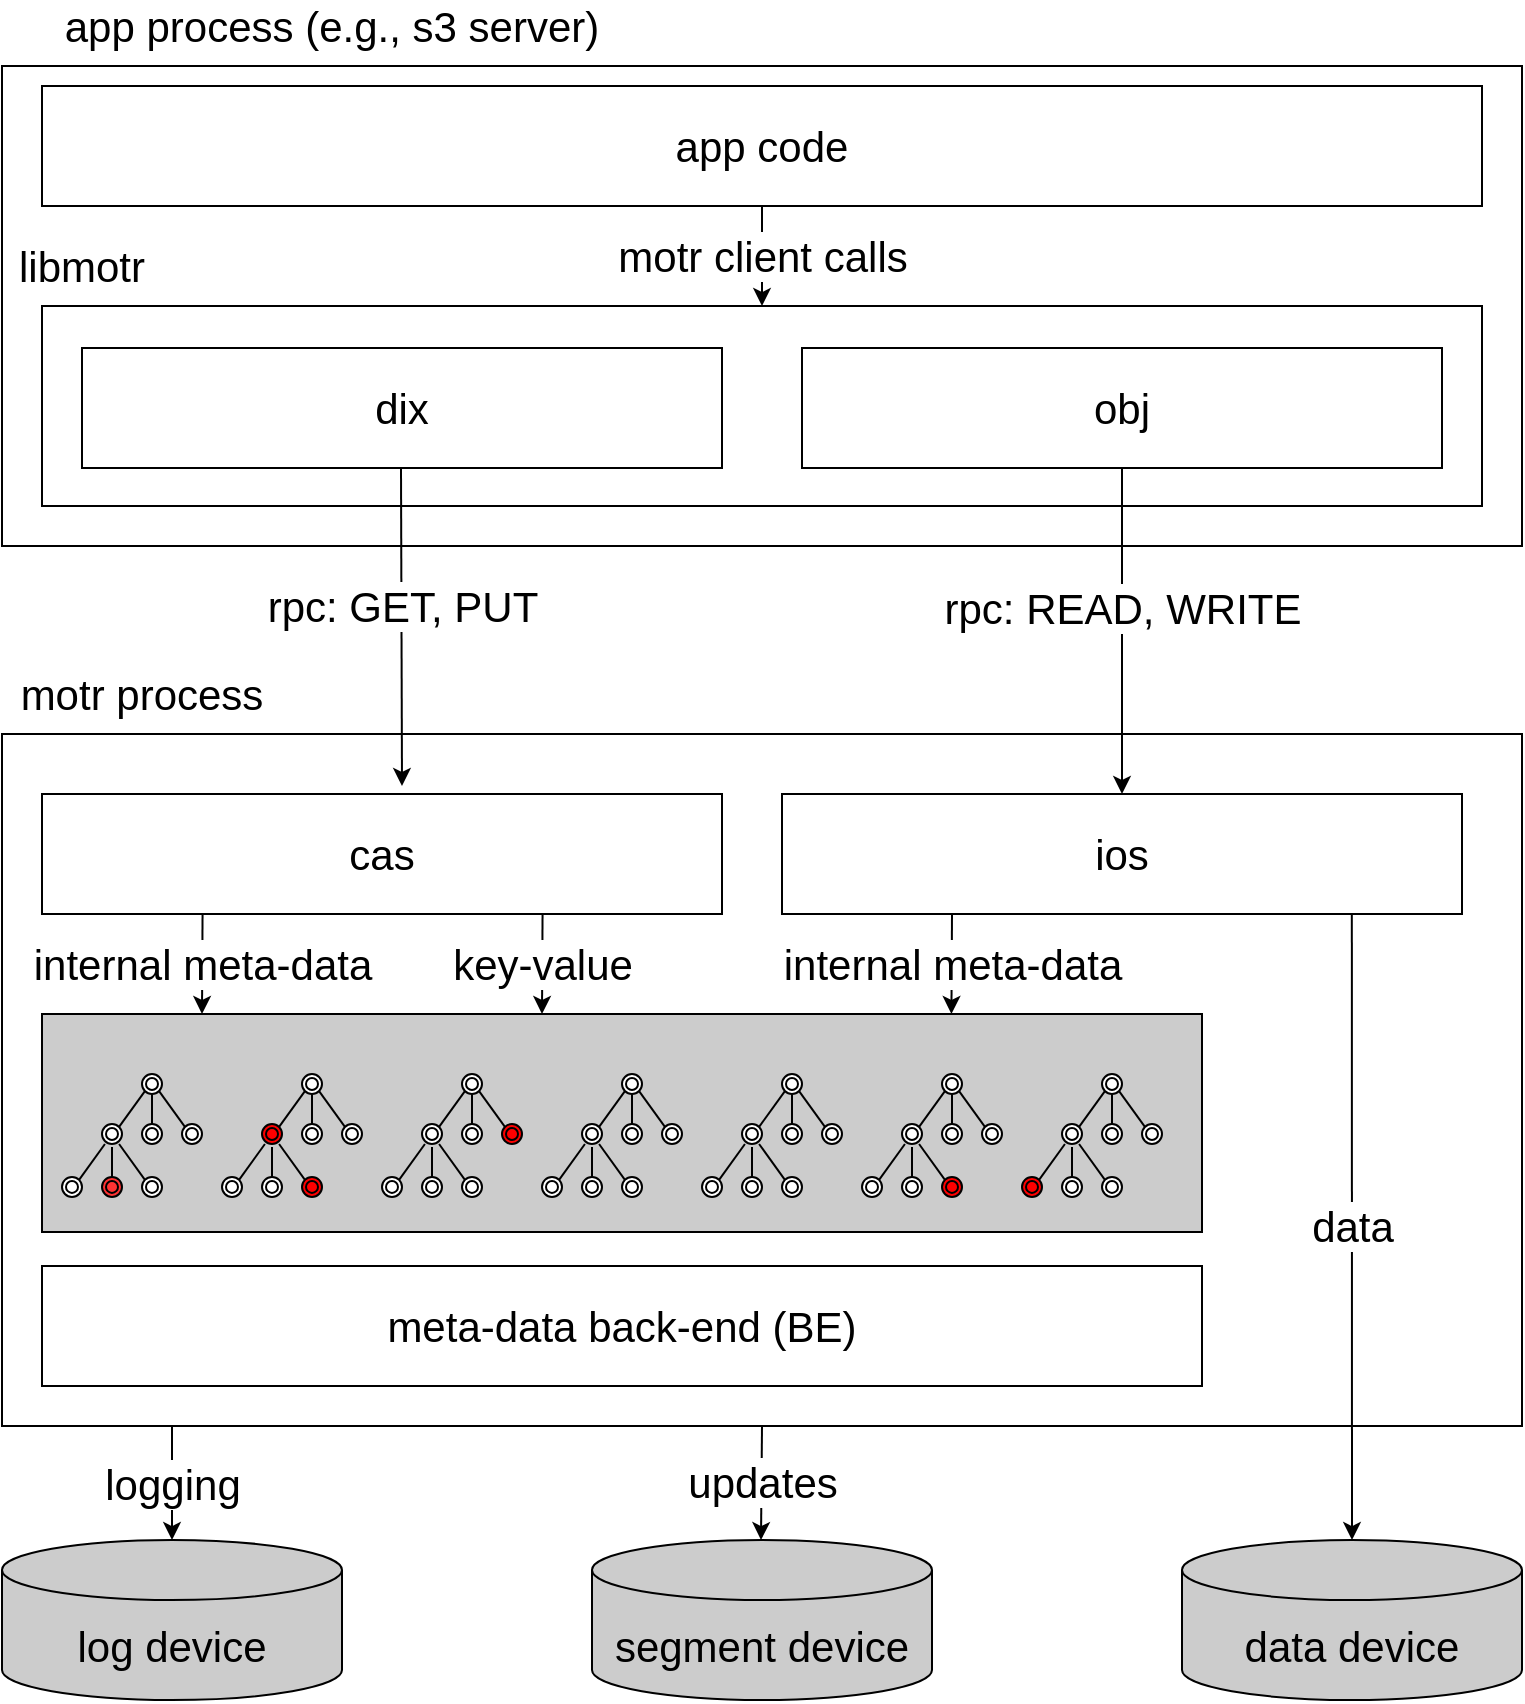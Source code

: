 <mxfile version="14.9.6" type="device"><diagram id="1KY2ByyCRFTDuRJ1ZmjJ" name="Page-1"><mxGraphModel dx="2946" dy="1265" grid="1" gridSize="10" guides="1" tooltips="1" connect="1" arrows="1" fold="1" page="1" pageScale="1" pageWidth="827" pageHeight="1169" math="0" shadow="0"><root><mxCell id="0"/><mxCell id="1" parent="0"/><mxCell id="8nNEU4rRbU2S_11ygP27-1" value="" style="rounded=0;whiteSpace=wrap;html=1;fontSize=21;" parent="1" vertex="1"><mxGeometry x="40" y="374" width="760" height="346" as="geometry"/></mxCell><mxCell id="8nNEU4rRbU2S_11ygP27-2" value="motr process" style="text;html=1;strokeColor=none;fillColor=none;align=center;verticalAlign=middle;whiteSpace=wrap;rounded=0;fontSize=21;" parent="1" vertex="1"><mxGeometry x="40" y="344" width="140" height="20" as="geometry"/></mxCell><mxCell id="8nNEU4rRbU2S_11ygP27-3" value="" style="rounded=0;whiteSpace=wrap;html=1;fontSize=21;" parent="1" vertex="1"><mxGeometry x="40" y="40" width="760" height="240" as="geometry"/></mxCell><mxCell id="8nNEU4rRbU2S_11ygP27-4" value="app process (e.g., s3 server)" style="text;html=1;strokeColor=none;fillColor=none;align=center;verticalAlign=middle;whiteSpace=wrap;rounded=0;fontSize=21;" parent="1" vertex="1"><mxGeometry x="40" y="10" width="330" height="20" as="geometry"/></mxCell><mxCell id="8nNEU4rRbU2S_11ygP27-5" value="" style="rounded=0;whiteSpace=wrap;html=1;fontSize=21;" parent="1" vertex="1"><mxGeometry x="60" y="160" width="720" height="100" as="geometry"/></mxCell><mxCell id="8nNEU4rRbU2S_11ygP27-6" value="libmotr" style="text;html=1;strokeColor=none;fillColor=none;align=center;verticalAlign=middle;whiteSpace=wrap;rounded=0;fontSize=21;" parent="1" vertex="1"><mxGeometry x="60" y="130" width="40" height="20" as="geometry"/></mxCell><mxCell id="8nNEU4rRbU2S_11ygP27-7" value="ios" style="rounded=0;whiteSpace=wrap;html=1;fontSize=21;" parent="1" vertex="1"><mxGeometry x="430" y="404" width="340" height="60" as="geometry"/></mxCell><mxCell id="8nNEU4rRbU2S_11ygP27-8" value="cas" style="rounded=0;whiteSpace=wrap;html=1;fontSize=21;" parent="1" vertex="1"><mxGeometry x="60" y="404" width="340" height="60" as="geometry"/></mxCell><mxCell id="8nNEU4rRbU2S_11ygP27-9" value="" style="rounded=0;whiteSpace=wrap;html=1;fillColor=#CCCCCC;fontSize=21;" parent="1" vertex="1"><mxGeometry x="60" y="514" width="580" height="109" as="geometry"/></mxCell><mxCell id="8nNEU4rRbU2S_11ygP27-11" value="log device" style="shape=cylinder3;whiteSpace=wrap;html=1;boundedLbl=1;backgroundOutline=1;size=15;fillColor=#CCCCCC;fontSize=21;" parent="1" vertex="1"><mxGeometry x="40" y="777.02" width="170" height="80" as="geometry"/></mxCell><mxCell id="8nNEU4rRbU2S_11ygP27-12" value="segment device" style="shape=cylinder3;whiteSpace=wrap;html=1;boundedLbl=1;backgroundOutline=1;size=15;fillColor=#CCCCCC;fontSize=21;" parent="1" vertex="1"><mxGeometry x="335" y="777.02" width="170" height="80" as="geometry"/></mxCell><mxCell id="8nNEU4rRbU2S_11ygP27-13" value="data device" style="shape=cylinder3;whiteSpace=wrap;html=1;boundedLbl=1;backgroundOutline=1;size=15;fillColor=#CCCCCC;fontSize=21;" parent="1" vertex="1"><mxGeometry x="630" y="777.02" width="170" height="80" as="geometry"/></mxCell><mxCell id="8nNEU4rRbU2S_11ygP27-14" value="meta-data back-end (BE)" style="rounded=0;whiteSpace=wrap;html=1;fontSize=21;" parent="1" vertex="1"><mxGeometry x="60" y="640" width="580" height="60" as="geometry"/></mxCell><mxCell id="8nNEU4rRbU2S_11ygP27-15" value="dix" style="rounded=0;whiteSpace=wrap;html=1;fillColor=#FFFFFF;fontSize=21;" parent="1" vertex="1"><mxGeometry x="80" y="181" width="320" height="60" as="geometry"/></mxCell><mxCell id="8nNEU4rRbU2S_11ygP27-16" value="obj" style="rounded=0;whiteSpace=wrap;html=1;fillColor=#FFFFFF;fontSize=21;" parent="1" vertex="1"><mxGeometry x="440" y="181" width="320" height="60" as="geometry"/></mxCell><mxCell id="8nNEU4rRbU2S_11ygP27-17" value="" style="endArrow=classic;html=1;exitX=0.5;exitY=1;exitDx=0;exitDy=0;entryX=0.5;entryY=0;entryDx=0;entryDy=0;fontSize=21;" parent="1" source="8nNEU4rRbU2S_11ygP27-16" target="8nNEU4rRbU2S_11ygP27-7" edge="1"><mxGeometry width="50" height="50" relative="1" as="geometry"><mxPoint x="390" y="421" as="sourcePoint"/><mxPoint x="440" y="371" as="targetPoint"/></mxGeometry></mxCell><mxCell id="8nNEU4rRbU2S_11ygP27-18" value="rpc: READ, WRITE" style="edgeLabel;html=1;align=center;verticalAlign=middle;resizable=0;points=[];fontSize=21;" parent="8nNEU4rRbU2S_11ygP27-17" vertex="1" connectable="0"><mxGeometry x="0.27" relative="1" as="geometry"><mxPoint y="-34" as="offset"/></mxGeometry></mxCell><mxCell id="8nNEU4rRbU2S_11ygP27-19" value="internal meta-data" style="endArrow=classic;html=1;exitX=0.25;exitY=1;exitDx=0;exitDy=0;entryX=0.784;entryY=0;entryDx=0;entryDy=0;entryPerimeter=0;fontSize=21;" parent="1" source="8nNEU4rRbU2S_11ygP27-7" target="8nNEU4rRbU2S_11ygP27-9" edge="1"><mxGeometry width="50" height="50" relative="1" as="geometry"><mxPoint x="390" y="354" as="sourcePoint"/><mxPoint x="440" y="304" as="targetPoint"/></mxGeometry></mxCell><mxCell id="8nNEU4rRbU2S_11ygP27-20" value="data" style="endArrow=classic;html=1;entryX=0.5;entryY=0;entryDx=0;entryDy=0;entryPerimeter=0;exitX=0.838;exitY=1;exitDx=0;exitDy=0;exitPerimeter=0;fontSize=21;" parent="1" source="8nNEU4rRbU2S_11ygP27-7" target="8nNEU4rRbU2S_11ygP27-13" edge="1"><mxGeometry width="50" height="50" relative="1" as="geometry"><mxPoint x="390" y="354" as="sourcePoint"/><mxPoint x="440" y="304" as="targetPoint"/></mxGeometry></mxCell><mxCell id="8nNEU4rRbU2S_11ygP27-21" value="" style="endArrow=classic;html=1;exitX=0.5;exitY=1;exitDx=0;exitDy=0;fontSize=21;" parent="1" edge="1"><mxGeometry width="50" height="50" relative="1" as="geometry"><mxPoint x="239.5" y="241" as="sourcePoint"/><mxPoint x="240" y="400" as="targetPoint"/></mxGeometry></mxCell><mxCell id="8nNEU4rRbU2S_11ygP27-22" value="rpc: GET, PUT" style="edgeLabel;html=1;align=center;verticalAlign=middle;resizable=0;points=[];fontSize=21;" parent="8nNEU4rRbU2S_11ygP27-21" vertex="1" connectable="0"><mxGeometry x="0.27" relative="1" as="geometry"><mxPoint y="-32" as="offset"/></mxGeometry></mxCell><mxCell id="8nNEU4rRbU2S_11ygP27-24" value="internal meta-data" style="endArrow=classic;html=1;exitX=0.25;exitY=1;exitDx=0;exitDy=0;entryX=0.784;entryY=0;entryDx=0;entryDy=0;entryPerimeter=0;fontSize=21;" parent="1" edge="1"><mxGeometry width="50" height="50" relative="1" as="geometry"><mxPoint x="140.28" y="464" as="sourcePoint"/><mxPoint x="140" y="514" as="targetPoint"/></mxGeometry></mxCell><mxCell id="8nNEU4rRbU2S_11ygP27-25" value="key-value" style="endArrow=classic;html=1;exitX=0.25;exitY=1;exitDx=0;exitDy=0;entryX=0.784;entryY=0;entryDx=0;entryDy=0;entryPerimeter=0;fontSize=21;" parent="1" edge="1"><mxGeometry width="50" height="50" relative="1" as="geometry"><mxPoint x="310.28" y="464" as="sourcePoint"/><mxPoint x="310" y="514" as="targetPoint"/></mxGeometry></mxCell><mxCell id="8nNEU4rRbU2S_11ygP27-26" value="logging" style="endArrow=classic;html=1;entryX=0.5;entryY=0;entryDx=0;entryDy=0;entryPerimeter=0;fontSize=21;" parent="1" target="8nNEU4rRbU2S_11ygP27-11" edge="1"><mxGeometry width="50" height="50" relative="1" as="geometry"><mxPoint x="125" y="720" as="sourcePoint"/><mxPoint x="440" y="457.02" as="targetPoint"/></mxGeometry></mxCell><mxCell id="8nNEU4rRbU2S_11ygP27-27" value="updates" style="endArrow=classic;html=1;entryX=0.5;entryY=0;entryDx=0;entryDy=0;entryPerimeter=0;fontSize=21;" parent="1" edge="1"><mxGeometry width="50" height="50" relative="1" as="geometry"><mxPoint x="420" y="720" as="sourcePoint"/><mxPoint x="419.5" y="777.02" as="targetPoint"/></mxGeometry></mxCell><mxCell id="8nNEU4rRbU2S_11ygP27-28" value="app code" style="rounded=0;whiteSpace=wrap;html=1;fillColor=#FFFFFF;fontSize=21;" parent="1" vertex="1"><mxGeometry x="60" y="50" width="720" height="60" as="geometry"/></mxCell><mxCell id="8nNEU4rRbU2S_11ygP27-29" value="motr client calls" style="endArrow=classic;html=1;exitX=0.5;exitY=1;exitDx=0;exitDy=0;entryX=0.5;entryY=0;entryDx=0;entryDy=0;fontSize=21;" parent="1" source="8nNEU4rRbU2S_11ygP27-28" target="8nNEU4rRbU2S_11ygP27-5" edge="1"><mxGeometry width="50" height="50" relative="1" as="geometry"><mxPoint x="390" y="520" as="sourcePoint"/><mxPoint x="440" y="470" as="targetPoint"/></mxGeometry></mxCell><mxCell id="8nNEU4rRbU2S_11ygP27-30" value="" style="ellipse;shape=doubleEllipse;whiteSpace=wrap;html=1;aspect=fixed;fillColor=#FFFFFF;fontSize=21;" parent="1" vertex="1"><mxGeometry x="110" y="544" width="10" height="10" as="geometry"/></mxCell><mxCell id="8nNEU4rRbU2S_11ygP27-31" value="" style="ellipse;shape=doubleEllipse;whiteSpace=wrap;html=1;aspect=fixed;fillColor=#FFFFFF;fontSize=21;" parent="1" vertex="1"><mxGeometry x="90" y="569" width="10" height="10" as="geometry"/></mxCell><mxCell id="8nNEU4rRbU2S_11ygP27-33" value="" style="ellipse;shape=doubleEllipse;whiteSpace=wrap;html=1;aspect=fixed;fillColor=#FFFFFF;fontSize=21;" parent="1" vertex="1"><mxGeometry x="110" y="569" width="10" height="10" as="geometry"/></mxCell><mxCell id="8nNEU4rRbU2S_11ygP27-35" value="" style="ellipse;shape=doubleEllipse;whiteSpace=wrap;html=1;aspect=fixed;fillColor=#FFFFFF;fontSize=21;" parent="1" vertex="1"><mxGeometry x="130" y="569" width="10" height="10" as="geometry"/></mxCell><mxCell id="8nNEU4rRbU2S_11ygP27-37" value="" style="endArrow=none;html=1;entryX=0;entryY=1;entryDx=0;entryDy=0;exitX=1;exitY=0;exitDx=0;exitDy=0;fontSize=21;" parent="1" source="8nNEU4rRbU2S_11ygP27-31" target="8nNEU4rRbU2S_11ygP27-30" edge="1"><mxGeometry width="50" height="50" relative="1" as="geometry"><mxPoint x="370" y="564" as="sourcePoint"/><mxPoint x="420" y="514" as="targetPoint"/></mxGeometry></mxCell><mxCell id="8nNEU4rRbU2S_11ygP27-38" value="" style="endArrow=none;html=1;entryX=0.5;entryY=1;entryDx=0;entryDy=0;exitX=0.5;exitY=0;exitDx=0;exitDy=0;fontSize=21;" parent="1" source="8nNEU4rRbU2S_11ygP27-33" target="8nNEU4rRbU2S_11ygP27-30" edge="1"><mxGeometry width="50" height="50" relative="1" as="geometry"><mxPoint x="108.536" y="580.464" as="sourcePoint"/><mxPoint x="121.464" y="562.536" as="targetPoint"/></mxGeometry></mxCell><mxCell id="8nNEU4rRbU2S_11ygP27-39" value="" style="endArrow=none;html=1;entryX=1;entryY=1;entryDx=0;entryDy=0;exitX=0;exitY=0;exitDx=0;exitDy=0;fontSize=21;" parent="1" source="8nNEU4rRbU2S_11ygP27-35" target="8nNEU4rRbU2S_11ygP27-30" edge="1"><mxGeometry width="50" height="50" relative="1" as="geometry"><mxPoint x="118.536" y="590.464" as="sourcePoint"/><mxPoint x="131.464" y="572.536" as="targetPoint"/></mxGeometry></mxCell><mxCell id="8nNEU4rRbU2S_11ygP27-40" value="" style="ellipse;shape=doubleEllipse;whiteSpace=wrap;html=1;aspect=fixed;fillColor=#FFFFFF;fontSize=21;" parent="1" vertex="1"><mxGeometry x="70" y="595.46" width="10" height="10" as="geometry"/></mxCell><mxCell id="8nNEU4rRbU2S_11ygP27-41" value="" style="ellipse;shape=doubleEllipse;whiteSpace=wrap;html=1;aspect=fixed;fillColor=#FF3333;fontSize=21;" parent="1" vertex="1"><mxGeometry x="90" y="595.46" width="10" height="10" as="geometry"/></mxCell><mxCell id="8nNEU4rRbU2S_11ygP27-42" value="" style="ellipse;shape=doubleEllipse;whiteSpace=wrap;html=1;aspect=fixed;fillColor=#FFFFFF;fontSize=21;" parent="1" vertex="1"><mxGeometry x="110" y="595.46" width="10" height="10" as="geometry"/></mxCell><mxCell id="8nNEU4rRbU2S_11ygP27-43" value="" style="endArrow=none;html=1;entryX=0;entryY=1;entryDx=0;entryDy=0;exitX=1;exitY=0;exitDx=0;exitDy=0;fontSize=21;" parent="1" source="8nNEU4rRbU2S_11ygP27-40" edge="1"><mxGeometry width="50" height="50" relative="1" as="geometry"><mxPoint x="350" y="590.46" as="sourcePoint"/><mxPoint x="91.464" y="578.996" as="targetPoint"/></mxGeometry></mxCell><mxCell id="8nNEU4rRbU2S_11ygP27-44" value="" style="endArrow=none;html=1;entryX=0.5;entryY=1;entryDx=0;entryDy=0;exitX=0.5;exitY=0;exitDx=0;exitDy=0;fontSize=21;" parent="1" source="8nNEU4rRbU2S_11ygP27-41" edge="1"><mxGeometry width="50" height="50" relative="1" as="geometry"><mxPoint x="88.536" y="606.924" as="sourcePoint"/><mxPoint x="95" y="580.46" as="targetPoint"/></mxGeometry></mxCell><mxCell id="8nNEU4rRbU2S_11ygP27-45" value="" style="endArrow=none;html=1;entryX=1;entryY=1;entryDx=0;entryDy=0;exitX=0;exitY=0;exitDx=0;exitDy=0;fontSize=21;" parent="1" source="8nNEU4rRbU2S_11ygP27-42" edge="1"><mxGeometry width="50" height="50" relative="1" as="geometry"><mxPoint x="98.536" y="616.924" as="sourcePoint"/><mxPoint x="98.536" y="578.996" as="targetPoint"/></mxGeometry></mxCell><mxCell id="8nNEU4rRbU2S_11ygP27-46" value="" style="ellipse;shape=doubleEllipse;whiteSpace=wrap;html=1;aspect=fixed;fillColor=#FFFFFF;fontSize=21;" parent="1" vertex="1"><mxGeometry x="190" y="544" width="10" height="10" as="geometry"/></mxCell><mxCell id="8nNEU4rRbU2S_11ygP27-47" value="" style="ellipse;shape=doubleEllipse;whiteSpace=wrap;html=1;aspect=fixed;fillColor=#FF0000;fontSize=21;" parent="1" vertex="1"><mxGeometry x="170" y="569" width="10" height="10" as="geometry"/></mxCell><mxCell id="8nNEU4rRbU2S_11ygP27-48" value="" style="ellipse;shape=doubleEllipse;whiteSpace=wrap;html=1;aspect=fixed;fillColor=#FFFFFF;fontSize=21;" parent="1" vertex="1"><mxGeometry x="190" y="569" width="10" height="10" as="geometry"/></mxCell><mxCell id="8nNEU4rRbU2S_11ygP27-49" value="" style="ellipse;shape=doubleEllipse;whiteSpace=wrap;html=1;aspect=fixed;fillColor=#FFFFFF;fontSize=21;" parent="1" vertex="1"><mxGeometry x="210" y="569" width="10" height="10" as="geometry"/></mxCell><mxCell id="8nNEU4rRbU2S_11ygP27-50" value="" style="endArrow=none;html=1;entryX=0;entryY=1;entryDx=0;entryDy=0;exitX=1;exitY=0;exitDx=0;exitDy=0;fontSize=21;" parent="1" source="8nNEU4rRbU2S_11ygP27-47" target="8nNEU4rRbU2S_11ygP27-46" edge="1"><mxGeometry width="50" height="50" relative="1" as="geometry"><mxPoint x="450" y="564" as="sourcePoint"/><mxPoint x="500" y="514" as="targetPoint"/></mxGeometry></mxCell><mxCell id="8nNEU4rRbU2S_11ygP27-51" value="" style="endArrow=none;html=1;entryX=0.5;entryY=1;entryDx=0;entryDy=0;exitX=0.5;exitY=0;exitDx=0;exitDy=0;fontSize=21;" parent="1" source="8nNEU4rRbU2S_11ygP27-48" target="8nNEU4rRbU2S_11ygP27-46" edge="1"><mxGeometry width="50" height="50" relative="1" as="geometry"><mxPoint x="188.536" y="580.464" as="sourcePoint"/><mxPoint x="201.464" y="562.536" as="targetPoint"/></mxGeometry></mxCell><mxCell id="8nNEU4rRbU2S_11ygP27-52" value="" style="endArrow=none;html=1;entryX=1;entryY=1;entryDx=0;entryDy=0;exitX=0;exitY=0;exitDx=0;exitDy=0;fontSize=21;" parent="1" source="8nNEU4rRbU2S_11ygP27-49" target="8nNEU4rRbU2S_11ygP27-46" edge="1"><mxGeometry width="50" height="50" relative="1" as="geometry"><mxPoint x="198.536" y="590.464" as="sourcePoint"/><mxPoint x="211.464" y="572.536" as="targetPoint"/></mxGeometry></mxCell><mxCell id="8nNEU4rRbU2S_11ygP27-53" value="" style="ellipse;shape=doubleEllipse;whiteSpace=wrap;html=1;aspect=fixed;fillColor=#FFFFFF;fontSize=21;" parent="1" vertex="1"><mxGeometry x="150" y="595.46" width="10" height="10" as="geometry"/></mxCell><mxCell id="8nNEU4rRbU2S_11ygP27-54" value="" style="ellipse;shape=doubleEllipse;whiteSpace=wrap;html=1;aspect=fixed;fillColor=#FFFFFF;fontSize=21;" parent="1" vertex="1"><mxGeometry x="170" y="595.46" width="10" height="10" as="geometry"/></mxCell><mxCell id="8nNEU4rRbU2S_11ygP27-55" value="" style="ellipse;shape=doubleEllipse;whiteSpace=wrap;html=1;aspect=fixed;fillColor=#FF0000;fontSize=21;" parent="1" vertex="1"><mxGeometry x="190" y="595.46" width="10" height="10" as="geometry"/></mxCell><mxCell id="8nNEU4rRbU2S_11ygP27-56" value="" style="endArrow=none;html=1;entryX=0;entryY=1;entryDx=0;entryDy=0;exitX=1;exitY=0;exitDx=0;exitDy=0;fontSize=21;" parent="1" source="8nNEU4rRbU2S_11ygP27-53" edge="1"><mxGeometry width="50" height="50" relative="1" as="geometry"><mxPoint x="430" y="590.46" as="sourcePoint"/><mxPoint x="171.464" y="578.996" as="targetPoint"/></mxGeometry></mxCell><mxCell id="8nNEU4rRbU2S_11ygP27-57" value="" style="endArrow=none;html=1;entryX=0.5;entryY=1;entryDx=0;entryDy=0;exitX=0.5;exitY=0;exitDx=0;exitDy=0;fontSize=21;" parent="1" source="8nNEU4rRbU2S_11ygP27-54" edge="1"><mxGeometry width="50" height="50" relative="1" as="geometry"><mxPoint x="168.536" y="606.924" as="sourcePoint"/><mxPoint x="175" y="580.46" as="targetPoint"/></mxGeometry></mxCell><mxCell id="8nNEU4rRbU2S_11ygP27-58" value="" style="endArrow=none;html=1;entryX=1;entryY=1;entryDx=0;entryDy=0;exitX=0;exitY=0;exitDx=0;exitDy=0;fontSize=21;" parent="1" source="8nNEU4rRbU2S_11ygP27-55" edge="1"><mxGeometry width="50" height="50" relative="1" as="geometry"><mxPoint x="178.536" y="616.924" as="sourcePoint"/><mxPoint x="178.536" y="578.996" as="targetPoint"/></mxGeometry></mxCell><mxCell id="8nNEU4rRbU2S_11ygP27-59" value="" style="ellipse;shape=doubleEllipse;whiteSpace=wrap;html=1;aspect=fixed;fillColor=#FFFFFF;fontSize=21;" parent="1" vertex="1"><mxGeometry x="270" y="544" width="10" height="10" as="geometry"/></mxCell><mxCell id="8nNEU4rRbU2S_11ygP27-60" value="" style="ellipse;shape=doubleEllipse;whiteSpace=wrap;html=1;aspect=fixed;fillColor=#FFFFFF;fontSize=21;" parent="1" vertex="1"><mxGeometry x="250" y="569" width="10" height="10" as="geometry"/></mxCell><mxCell id="8nNEU4rRbU2S_11ygP27-61" value="" style="ellipse;shape=doubleEllipse;whiteSpace=wrap;html=1;aspect=fixed;fillColor=#FFFFFF;fontSize=21;" parent="1" vertex="1"><mxGeometry x="270" y="569" width="10" height="10" as="geometry"/></mxCell><mxCell id="8nNEU4rRbU2S_11ygP27-62" value="" style="ellipse;shape=doubleEllipse;whiteSpace=wrap;html=1;aspect=fixed;fillColor=#FF0000;fontSize=21;" parent="1" vertex="1"><mxGeometry x="290" y="569" width="10" height="10" as="geometry"/></mxCell><mxCell id="8nNEU4rRbU2S_11ygP27-63" value="" style="endArrow=none;html=1;entryX=0;entryY=1;entryDx=0;entryDy=0;exitX=1;exitY=0;exitDx=0;exitDy=0;fontSize=21;" parent="1" source="8nNEU4rRbU2S_11ygP27-60" target="8nNEU4rRbU2S_11ygP27-59" edge="1"><mxGeometry width="50" height="50" relative="1" as="geometry"><mxPoint x="530" y="564" as="sourcePoint"/><mxPoint x="580" y="514" as="targetPoint"/></mxGeometry></mxCell><mxCell id="8nNEU4rRbU2S_11ygP27-64" value="" style="endArrow=none;html=1;entryX=0.5;entryY=1;entryDx=0;entryDy=0;exitX=0.5;exitY=0;exitDx=0;exitDy=0;fontSize=21;" parent="1" source="8nNEU4rRbU2S_11ygP27-61" target="8nNEU4rRbU2S_11ygP27-59" edge="1"><mxGeometry width="50" height="50" relative="1" as="geometry"><mxPoint x="268.536" y="580.464" as="sourcePoint"/><mxPoint x="281.464" y="562.536" as="targetPoint"/></mxGeometry></mxCell><mxCell id="8nNEU4rRbU2S_11ygP27-65" value="" style="endArrow=none;html=1;entryX=1;entryY=1;entryDx=0;entryDy=0;exitX=0;exitY=0;exitDx=0;exitDy=0;fontSize=21;" parent="1" source="8nNEU4rRbU2S_11ygP27-62" target="8nNEU4rRbU2S_11ygP27-59" edge="1"><mxGeometry width="50" height="50" relative="1" as="geometry"><mxPoint x="278.536" y="590.464" as="sourcePoint"/><mxPoint x="291.464" y="572.536" as="targetPoint"/></mxGeometry></mxCell><mxCell id="8nNEU4rRbU2S_11ygP27-66" value="" style="ellipse;shape=doubleEllipse;whiteSpace=wrap;html=1;aspect=fixed;fillColor=#FFFFFF;fontSize=21;" parent="1" vertex="1"><mxGeometry x="230" y="595.46" width="10" height="10" as="geometry"/></mxCell><mxCell id="8nNEU4rRbU2S_11ygP27-67" value="" style="ellipse;shape=doubleEllipse;whiteSpace=wrap;html=1;aspect=fixed;fillColor=#FFFFFF;fontSize=21;" parent="1" vertex="1"><mxGeometry x="250" y="595.46" width="10" height="10" as="geometry"/></mxCell><mxCell id="8nNEU4rRbU2S_11ygP27-68" value="" style="ellipse;shape=doubleEllipse;whiteSpace=wrap;html=1;aspect=fixed;fillColor=#FFFFFF;fontSize=21;" parent="1" vertex="1"><mxGeometry x="270" y="595.46" width="10" height="10" as="geometry"/></mxCell><mxCell id="8nNEU4rRbU2S_11ygP27-69" value="" style="endArrow=none;html=1;entryX=0;entryY=1;entryDx=0;entryDy=0;exitX=1;exitY=0;exitDx=0;exitDy=0;fontSize=21;" parent="1" source="8nNEU4rRbU2S_11ygP27-66" edge="1"><mxGeometry width="50" height="50" relative="1" as="geometry"><mxPoint x="510" y="590.46" as="sourcePoint"/><mxPoint x="251.464" y="578.996" as="targetPoint"/></mxGeometry></mxCell><mxCell id="8nNEU4rRbU2S_11ygP27-70" value="" style="endArrow=none;html=1;entryX=0.5;entryY=1;entryDx=0;entryDy=0;exitX=0.5;exitY=0;exitDx=0;exitDy=0;fontSize=21;" parent="1" source="8nNEU4rRbU2S_11ygP27-67" edge="1"><mxGeometry width="50" height="50" relative="1" as="geometry"><mxPoint x="248.536" y="606.924" as="sourcePoint"/><mxPoint x="255" y="580.46" as="targetPoint"/></mxGeometry></mxCell><mxCell id="8nNEU4rRbU2S_11ygP27-71" value="" style="endArrow=none;html=1;entryX=1;entryY=1;entryDx=0;entryDy=0;exitX=0;exitY=0;exitDx=0;exitDy=0;fontSize=21;" parent="1" source="8nNEU4rRbU2S_11ygP27-68" edge="1"><mxGeometry width="50" height="50" relative="1" as="geometry"><mxPoint x="258.536" y="616.924" as="sourcePoint"/><mxPoint x="258.536" y="578.996" as="targetPoint"/></mxGeometry></mxCell><mxCell id="8nNEU4rRbU2S_11ygP27-72" value="" style="ellipse;shape=doubleEllipse;whiteSpace=wrap;html=1;aspect=fixed;fillColor=#FFFFFF;fontSize=21;" parent="1" vertex="1"><mxGeometry x="350" y="544" width="10" height="10" as="geometry"/></mxCell><mxCell id="8nNEU4rRbU2S_11ygP27-73" value="" style="ellipse;shape=doubleEllipse;whiteSpace=wrap;html=1;aspect=fixed;fillColor=#FFFFFF;fontSize=21;" parent="1" vertex="1"><mxGeometry x="330" y="569" width="10" height="10" as="geometry"/></mxCell><mxCell id="8nNEU4rRbU2S_11ygP27-74" value="" style="ellipse;shape=doubleEllipse;whiteSpace=wrap;html=1;aspect=fixed;fillColor=#FFFFFF;fontSize=21;" parent="1" vertex="1"><mxGeometry x="350" y="569" width="10" height="10" as="geometry"/></mxCell><mxCell id="8nNEU4rRbU2S_11ygP27-75" value="" style="ellipse;shape=doubleEllipse;whiteSpace=wrap;html=1;aspect=fixed;fillColor=#FFFFFF;fontSize=21;" parent="1" vertex="1"><mxGeometry x="370" y="569" width="10" height="10" as="geometry"/></mxCell><mxCell id="8nNEU4rRbU2S_11ygP27-76" value="" style="endArrow=none;html=1;entryX=0;entryY=1;entryDx=0;entryDy=0;exitX=1;exitY=0;exitDx=0;exitDy=0;fontSize=21;" parent="1" source="8nNEU4rRbU2S_11ygP27-73" target="8nNEU4rRbU2S_11ygP27-72" edge="1"><mxGeometry width="50" height="50" relative="1" as="geometry"><mxPoint x="610" y="564" as="sourcePoint"/><mxPoint x="660" y="514" as="targetPoint"/></mxGeometry></mxCell><mxCell id="8nNEU4rRbU2S_11ygP27-77" value="" style="endArrow=none;html=1;entryX=0.5;entryY=1;entryDx=0;entryDy=0;exitX=0.5;exitY=0;exitDx=0;exitDy=0;fontSize=21;" parent="1" source="8nNEU4rRbU2S_11ygP27-74" target="8nNEU4rRbU2S_11ygP27-72" edge="1"><mxGeometry width="50" height="50" relative="1" as="geometry"><mxPoint x="348.536" y="580.464" as="sourcePoint"/><mxPoint x="361.464" y="562.536" as="targetPoint"/></mxGeometry></mxCell><mxCell id="8nNEU4rRbU2S_11ygP27-78" value="" style="endArrow=none;html=1;entryX=1;entryY=1;entryDx=0;entryDy=0;exitX=0;exitY=0;exitDx=0;exitDy=0;fontSize=21;" parent="1" source="8nNEU4rRbU2S_11ygP27-75" target="8nNEU4rRbU2S_11ygP27-72" edge="1"><mxGeometry width="50" height="50" relative="1" as="geometry"><mxPoint x="358.536" y="590.464" as="sourcePoint"/><mxPoint x="371.464" y="572.536" as="targetPoint"/></mxGeometry></mxCell><mxCell id="8nNEU4rRbU2S_11ygP27-79" value="" style="ellipse;shape=doubleEllipse;whiteSpace=wrap;html=1;aspect=fixed;fillColor=#FFFFFF;fontSize=21;" parent="1" vertex="1"><mxGeometry x="310" y="595.46" width="10" height="10" as="geometry"/></mxCell><mxCell id="8nNEU4rRbU2S_11ygP27-80" value="" style="ellipse;shape=doubleEllipse;whiteSpace=wrap;html=1;aspect=fixed;fillColor=#FFFFFF;fontSize=21;" parent="1" vertex="1"><mxGeometry x="330" y="595.46" width="10" height="10" as="geometry"/></mxCell><mxCell id="8nNEU4rRbU2S_11ygP27-81" value="" style="ellipse;shape=doubleEllipse;whiteSpace=wrap;html=1;aspect=fixed;fillColor=#FFFFFF;fontSize=21;" parent="1" vertex="1"><mxGeometry x="350" y="595.46" width="10" height="10" as="geometry"/></mxCell><mxCell id="8nNEU4rRbU2S_11ygP27-82" value="" style="endArrow=none;html=1;entryX=0;entryY=1;entryDx=0;entryDy=0;exitX=1;exitY=0;exitDx=0;exitDy=0;fontSize=21;" parent="1" source="8nNEU4rRbU2S_11ygP27-79" edge="1"><mxGeometry width="50" height="50" relative="1" as="geometry"><mxPoint x="590" y="590.46" as="sourcePoint"/><mxPoint x="331.464" y="578.996" as="targetPoint"/></mxGeometry></mxCell><mxCell id="8nNEU4rRbU2S_11ygP27-83" value="" style="endArrow=none;html=1;entryX=0.5;entryY=1;entryDx=0;entryDy=0;exitX=0.5;exitY=0;exitDx=0;exitDy=0;fontSize=21;" parent="1" source="8nNEU4rRbU2S_11ygP27-80" edge="1"><mxGeometry width="50" height="50" relative="1" as="geometry"><mxPoint x="328.536" y="606.924" as="sourcePoint"/><mxPoint x="335" y="580.46" as="targetPoint"/></mxGeometry></mxCell><mxCell id="8nNEU4rRbU2S_11ygP27-84" value="" style="endArrow=none;html=1;entryX=1;entryY=1;entryDx=0;entryDy=0;exitX=0;exitY=0;exitDx=0;exitDy=0;fontSize=21;" parent="1" source="8nNEU4rRbU2S_11ygP27-81" edge="1"><mxGeometry width="50" height="50" relative="1" as="geometry"><mxPoint x="338.536" y="616.924" as="sourcePoint"/><mxPoint x="338.536" y="578.996" as="targetPoint"/></mxGeometry></mxCell><mxCell id="8nNEU4rRbU2S_11ygP27-85" value="" style="ellipse;shape=doubleEllipse;whiteSpace=wrap;html=1;aspect=fixed;fillColor=#FFFFFF;fontSize=21;" parent="1" vertex="1"><mxGeometry x="430" y="544" width="10" height="10" as="geometry"/></mxCell><mxCell id="8nNEU4rRbU2S_11ygP27-86" value="" style="ellipse;shape=doubleEllipse;whiteSpace=wrap;html=1;aspect=fixed;fillColor=#FFFFFF;fontSize=21;" parent="1" vertex="1"><mxGeometry x="410" y="569" width="10" height="10" as="geometry"/></mxCell><mxCell id="8nNEU4rRbU2S_11ygP27-87" value="" style="ellipse;shape=doubleEllipse;whiteSpace=wrap;html=1;aspect=fixed;fillColor=#FFFFFF;fontSize=21;" parent="1" vertex="1"><mxGeometry x="430" y="569" width="10" height="10" as="geometry"/></mxCell><mxCell id="8nNEU4rRbU2S_11ygP27-88" value="" style="ellipse;shape=doubleEllipse;whiteSpace=wrap;html=1;aspect=fixed;fillColor=#FFFFFF;fontSize=21;" parent="1" vertex="1"><mxGeometry x="450" y="569" width="10" height="10" as="geometry"/></mxCell><mxCell id="8nNEU4rRbU2S_11ygP27-89" value="" style="endArrow=none;html=1;entryX=0;entryY=1;entryDx=0;entryDy=0;exitX=1;exitY=0;exitDx=0;exitDy=0;fontSize=21;" parent="1" source="8nNEU4rRbU2S_11ygP27-86" target="8nNEU4rRbU2S_11ygP27-85" edge="1"><mxGeometry width="50" height="50" relative="1" as="geometry"><mxPoint x="690" y="564" as="sourcePoint"/><mxPoint x="740" y="514" as="targetPoint"/></mxGeometry></mxCell><mxCell id="8nNEU4rRbU2S_11ygP27-90" value="" style="endArrow=none;html=1;entryX=0.5;entryY=1;entryDx=0;entryDy=0;exitX=0.5;exitY=0;exitDx=0;exitDy=0;fontSize=21;" parent="1" source="8nNEU4rRbU2S_11ygP27-87" target="8nNEU4rRbU2S_11ygP27-85" edge="1"><mxGeometry width="50" height="50" relative="1" as="geometry"><mxPoint x="428.536" y="580.464" as="sourcePoint"/><mxPoint x="441.464" y="562.536" as="targetPoint"/></mxGeometry></mxCell><mxCell id="8nNEU4rRbU2S_11ygP27-91" value="" style="endArrow=none;html=1;entryX=1;entryY=1;entryDx=0;entryDy=0;exitX=0;exitY=0;exitDx=0;exitDy=0;fontSize=21;" parent="1" source="8nNEU4rRbU2S_11ygP27-88" target="8nNEU4rRbU2S_11ygP27-85" edge="1"><mxGeometry width="50" height="50" relative="1" as="geometry"><mxPoint x="438.536" y="590.464" as="sourcePoint"/><mxPoint x="451.464" y="572.536" as="targetPoint"/></mxGeometry></mxCell><mxCell id="8nNEU4rRbU2S_11ygP27-92" value="" style="ellipse;shape=doubleEllipse;whiteSpace=wrap;html=1;aspect=fixed;fillColor=#FFFFFF;fontSize=21;" parent="1" vertex="1"><mxGeometry x="390" y="595.46" width="10" height="10" as="geometry"/></mxCell><mxCell id="8nNEU4rRbU2S_11ygP27-93" value="" style="ellipse;shape=doubleEllipse;whiteSpace=wrap;html=1;aspect=fixed;fillColor=#FFFFFF;fontSize=21;" parent="1" vertex="1"><mxGeometry x="410" y="595.46" width="10" height="10" as="geometry"/></mxCell><mxCell id="8nNEU4rRbU2S_11ygP27-94" value="" style="ellipse;shape=doubleEllipse;whiteSpace=wrap;html=1;aspect=fixed;fillColor=#FFFFFF;fontSize=21;" parent="1" vertex="1"><mxGeometry x="430" y="595.46" width="10" height="10" as="geometry"/></mxCell><mxCell id="8nNEU4rRbU2S_11ygP27-95" value="" style="endArrow=none;html=1;entryX=0;entryY=1;entryDx=0;entryDy=0;exitX=1;exitY=0;exitDx=0;exitDy=0;fontSize=21;" parent="1" source="8nNEU4rRbU2S_11ygP27-92" edge="1"><mxGeometry width="50" height="50" relative="1" as="geometry"><mxPoint x="670" y="590.46" as="sourcePoint"/><mxPoint x="411.464" y="578.996" as="targetPoint"/></mxGeometry></mxCell><mxCell id="8nNEU4rRbU2S_11ygP27-96" value="" style="endArrow=none;html=1;entryX=0.5;entryY=1;entryDx=0;entryDy=0;exitX=0.5;exitY=0;exitDx=0;exitDy=0;fontSize=21;" parent="1" source="8nNEU4rRbU2S_11ygP27-93" edge="1"><mxGeometry width="50" height="50" relative="1" as="geometry"><mxPoint x="408.536" y="606.924" as="sourcePoint"/><mxPoint x="415" y="580.46" as="targetPoint"/></mxGeometry></mxCell><mxCell id="8nNEU4rRbU2S_11ygP27-97" value="" style="endArrow=none;html=1;entryX=1;entryY=1;entryDx=0;entryDy=0;exitX=0;exitY=0;exitDx=0;exitDy=0;fontSize=21;" parent="1" source="8nNEU4rRbU2S_11ygP27-94" edge="1"><mxGeometry width="50" height="50" relative="1" as="geometry"><mxPoint x="418.536" y="616.924" as="sourcePoint"/><mxPoint x="418.536" y="578.996" as="targetPoint"/></mxGeometry></mxCell><mxCell id="8nNEU4rRbU2S_11ygP27-98" value="" style="ellipse;shape=doubleEllipse;whiteSpace=wrap;html=1;aspect=fixed;fillColor=#FFFFFF;fontSize=21;" parent="1" vertex="1"><mxGeometry x="510" y="544" width="10" height="10" as="geometry"/></mxCell><mxCell id="8nNEU4rRbU2S_11ygP27-99" value="" style="ellipse;shape=doubleEllipse;whiteSpace=wrap;html=1;aspect=fixed;fillColor=#FFFFFF;fontSize=21;" parent="1" vertex="1"><mxGeometry x="490" y="569" width="10" height="10" as="geometry"/></mxCell><mxCell id="8nNEU4rRbU2S_11ygP27-100" value="" style="ellipse;shape=doubleEllipse;whiteSpace=wrap;html=1;aspect=fixed;fillColor=#FFFFFF;fontSize=21;" parent="1" vertex="1"><mxGeometry x="510" y="569" width="10" height="10" as="geometry"/></mxCell><mxCell id="8nNEU4rRbU2S_11ygP27-101" value="" style="ellipse;shape=doubleEllipse;whiteSpace=wrap;html=1;aspect=fixed;fillColor=#FFFFFF;fontSize=21;" parent="1" vertex="1"><mxGeometry x="530" y="569" width="10" height="10" as="geometry"/></mxCell><mxCell id="8nNEU4rRbU2S_11ygP27-102" value="" style="endArrow=none;html=1;entryX=0;entryY=1;entryDx=0;entryDy=0;exitX=1;exitY=0;exitDx=0;exitDy=0;fontSize=21;" parent="1" source="8nNEU4rRbU2S_11ygP27-99" target="8nNEU4rRbU2S_11ygP27-98" edge="1"><mxGeometry width="50" height="50" relative="1" as="geometry"><mxPoint x="770" y="564" as="sourcePoint"/><mxPoint x="820" y="514" as="targetPoint"/></mxGeometry></mxCell><mxCell id="8nNEU4rRbU2S_11ygP27-103" value="" style="endArrow=none;html=1;entryX=0.5;entryY=1;entryDx=0;entryDy=0;exitX=0.5;exitY=0;exitDx=0;exitDy=0;fontSize=21;" parent="1" source="8nNEU4rRbU2S_11ygP27-100" target="8nNEU4rRbU2S_11ygP27-98" edge="1"><mxGeometry width="50" height="50" relative="1" as="geometry"><mxPoint x="508.536" y="580.464" as="sourcePoint"/><mxPoint x="521.464" y="562.536" as="targetPoint"/></mxGeometry></mxCell><mxCell id="8nNEU4rRbU2S_11ygP27-104" value="" style="endArrow=none;html=1;entryX=1;entryY=1;entryDx=0;entryDy=0;exitX=0;exitY=0;exitDx=0;exitDy=0;fontSize=21;" parent="1" source="8nNEU4rRbU2S_11ygP27-101" target="8nNEU4rRbU2S_11ygP27-98" edge="1"><mxGeometry width="50" height="50" relative="1" as="geometry"><mxPoint x="518.536" y="590.464" as="sourcePoint"/><mxPoint x="531.464" y="572.536" as="targetPoint"/></mxGeometry></mxCell><mxCell id="8nNEU4rRbU2S_11ygP27-105" value="" style="ellipse;shape=doubleEllipse;whiteSpace=wrap;html=1;aspect=fixed;fillColor=#FFFFFF;fontSize=21;" parent="1" vertex="1"><mxGeometry x="470" y="595.46" width="10" height="10" as="geometry"/></mxCell><mxCell id="8nNEU4rRbU2S_11ygP27-106" value="" style="ellipse;shape=doubleEllipse;whiteSpace=wrap;html=1;aspect=fixed;fillColor=#FFFFFF;fontSize=21;" parent="1" vertex="1"><mxGeometry x="490" y="595.46" width="10" height="10" as="geometry"/></mxCell><mxCell id="8nNEU4rRbU2S_11ygP27-107" value="" style="ellipse;shape=doubleEllipse;whiteSpace=wrap;html=1;aspect=fixed;fillColor=#FF0000;fontSize=21;" parent="1" vertex="1"><mxGeometry x="510" y="595.46" width="10" height="10" as="geometry"/></mxCell><mxCell id="8nNEU4rRbU2S_11ygP27-108" value="" style="endArrow=none;html=1;entryX=0;entryY=1;entryDx=0;entryDy=0;exitX=1;exitY=0;exitDx=0;exitDy=0;fontSize=21;" parent="1" source="8nNEU4rRbU2S_11ygP27-105" edge="1"><mxGeometry width="50" height="50" relative="1" as="geometry"><mxPoint x="750" y="590.46" as="sourcePoint"/><mxPoint x="491.464" y="578.996" as="targetPoint"/></mxGeometry></mxCell><mxCell id="8nNEU4rRbU2S_11ygP27-109" value="" style="endArrow=none;html=1;entryX=0.5;entryY=1;entryDx=0;entryDy=0;exitX=0.5;exitY=0;exitDx=0;exitDy=0;fontSize=21;" parent="1" source="8nNEU4rRbU2S_11ygP27-106" edge="1"><mxGeometry width="50" height="50" relative="1" as="geometry"><mxPoint x="488.536" y="606.924" as="sourcePoint"/><mxPoint x="495" y="580.46" as="targetPoint"/></mxGeometry></mxCell><mxCell id="8nNEU4rRbU2S_11ygP27-110" value="" style="endArrow=none;html=1;entryX=1;entryY=1;entryDx=0;entryDy=0;exitX=0;exitY=0;exitDx=0;exitDy=0;fontSize=21;" parent="1" source="8nNEU4rRbU2S_11ygP27-107" edge="1"><mxGeometry width="50" height="50" relative="1" as="geometry"><mxPoint x="498.536" y="616.924" as="sourcePoint"/><mxPoint x="498.536" y="578.996" as="targetPoint"/></mxGeometry></mxCell><mxCell id="8nNEU4rRbU2S_11ygP27-111" value="" style="ellipse;shape=doubleEllipse;whiteSpace=wrap;html=1;aspect=fixed;fillColor=#FFFFFF;fontSize=21;" parent="1" vertex="1"><mxGeometry x="590" y="544" width="10" height="10" as="geometry"/></mxCell><mxCell id="8nNEU4rRbU2S_11ygP27-112" value="" style="ellipse;shape=doubleEllipse;whiteSpace=wrap;html=1;aspect=fixed;fillColor=#FFFFFF;fontSize=21;" parent="1" vertex="1"><mxGeometry x="570" y="569" width="10" height="10" as="geometry"/></mxCell><mxCell id="8nNEU4rRbU2S_11ygP27-113" value="" style="ellipse;shape=doubleEllipse;whiteSpace=wrap;html=1;aspect=fixed;fillColor=#FFFFFF;fontSize=21;" parent="1" vertex="1"><mxGeometry x="590" y="569" width="10" height="10" as="geometry"/></mxCell><mxCell id="8nNEU4rRbU2S_11ygP27-114" value="" style="ellipse;shape=doubleEllipse;whiteSpace=wrap;html=1;aspect=fixed;fillColor=#FFFFFF;fontSize=21;" parent="1" vertex="1"><mxGeometry x="610" y="569" width="10" height="10" as="geometry"/></mxCell><mxCell id="8nNEU4rRbU2S_11ygP27-115" value="" style="endArrow=none;html=1;entryX=0;entryY=1;entryDx=0;entryDy=0;exitX=1;exitY=0;exitDx=0;exitDy=0;fontSize=21;" parent="1" source="8nNEU4rRbU2S_11ygP27-112" target="8nNEU4rRbU2S_11ygP27-111" edge="1"><mxGeometry width="50" height="50" relative="1" as="geometry"><mxPoint x="850" y="564" as="sourcePoint"/><mxPoint x="900" y="514" as="targetPoint"/></mxGeometry></mxCell><mxCell id="8nNEU4rRbU2S_11ygP27-116" value="" style="endArrow=none;html=1;entryX=0.5;entryY=1;entryDx=0;entryDy=0;exitX=0.5;exitY=0;exitDx=0;exitDy=0;fontSize=21;" parent="1" source="8nNEU4rRbU2S_11ygP27-113" target="8nNEU4rRbU2S_11ygP27-111" edge="1"><mxGeometry width="50" height="50" relative="1" as="geometry"><mxPoint x="588.536" y="580.464" as="sourcePoint"/><mxPoint x="601.464" y="562.536" as="targetPoint"/></mxGeometry></mxCell><mxCell id="8nNEU4rRbU2S_11ygP27-117" value="" style="endArrow=none;html=1;entryX=1;entryY=1;entryDx=0;entryDy=0;exitX=0;exitY=0;exitDx=0;exitDy=0;fontSize=21;" parent="1" source="8nNEU4rRbU2S_11ygP27-114" target="8nNEU4rRbU2S_11ygP27-111" edge="1"><mxGeometry width="50" height="50" relative="1" as="geometry"><mxPoint x="598.536" y="590.464" as="sourcePoint"/><mxPoint x="611.464" y="572.536" as="targetPoint"/></mxGeometry></mxCell><mxCell id="8nNEU4rRbU2S_11ygP27-118" value="" style="ellipse;shape=doubleEllipse;whiteSpace=wrap;html=1;aspect=fixed;fillColor=#FF0000;fontSize=21;" parent="1" vertex="1"><mxGeometry x="550" y="595.46" width="10" height="10" as="geometry"/></mxCell><mxCell id="8nNEU4rRbU2S_11ygP27-119" value="" style="ellipse;shape=doubleEllipse;whiteSpace=wrap;html=1;aspect=fixed;fillColor=#FFFFFF;fontSize=21;" parent="1" vertex="1"><mxGeometry x="570" y="595.46" width="10" height="10" as="geometry"/></mxCell><mxCell id="8nNEU4rRbU2S_11ygP27-120" value="" style="ellipse;shape=doubleEllipse;whiteSpace=wrap;html=1;aspect=fixed;fillColor=#FFFFFF;fontSize=21;" parent="1" vertex="1"><mxGeometry x="590" y="595.46" width="10" height="10" as="geometry"/></mxCell><mxCell id="8nNEU4rRbU2S_11ygP27-121" value="" style="endArrow=none;html=1;entryX=0;entryY=1;entryDx=0;entryDy=0;exitX=1;exitY=0;exitDx=0;exitDy=0;fontSize=21;" parent="1" source="8nNEU4rRbU2S_11ygP27-118" edge="1"><mxGeometry width="50" height="50" relative="1" as="geometry"><mxPoint x="830" y="590.46" as="sourcePoint"/><mxPoint x="571.464" y="578.996" as="targetPoint"/></mxGeometry></mxCell><mxCell id="8nNEU4rRbU2S_11ygP27-122" value="" style="endArrow=none;html=1;entryX=0.5;entryY=1;entryDx=0;entryDy=0;exitX=0.5;exitY=0;exitDx=0;exitDy=0;fontSize=21;" parent="1" source="8nNEU4rRbU2S_11ygP27-119" edge="1"><mxGeometry width="50" height="50" relative="1" as="geometry"><mxPoint x="568.536" y="606.924" as="sourcePoint"/><mxPoint x="575" y="580.46" as="targetPoint"/></mxGeometry></mxCell><mxCell id="8nNEU4rRbU2S_11ygP27-123" value="" style="endArrow=none;html=1;entryX=1;entryY=1;entryDx=0;entryDy=0;exitX=0;exitY=0;exitDx=0;exitDy=0;fontSize=21;" parent="1" source="8nNEU4rRbU2S_11ygP27-120" edge="1"><mxGeometry width="50" height="50" relative="1" as="geometry"><mxPoint x="578.536" y="616.924" as="sourcePoint"/><mxPoint x="578.536" y="578.996" as="targetPoint"/></mxGeometry></mxCell></root></mxGraphModel></diagram></mxfile>